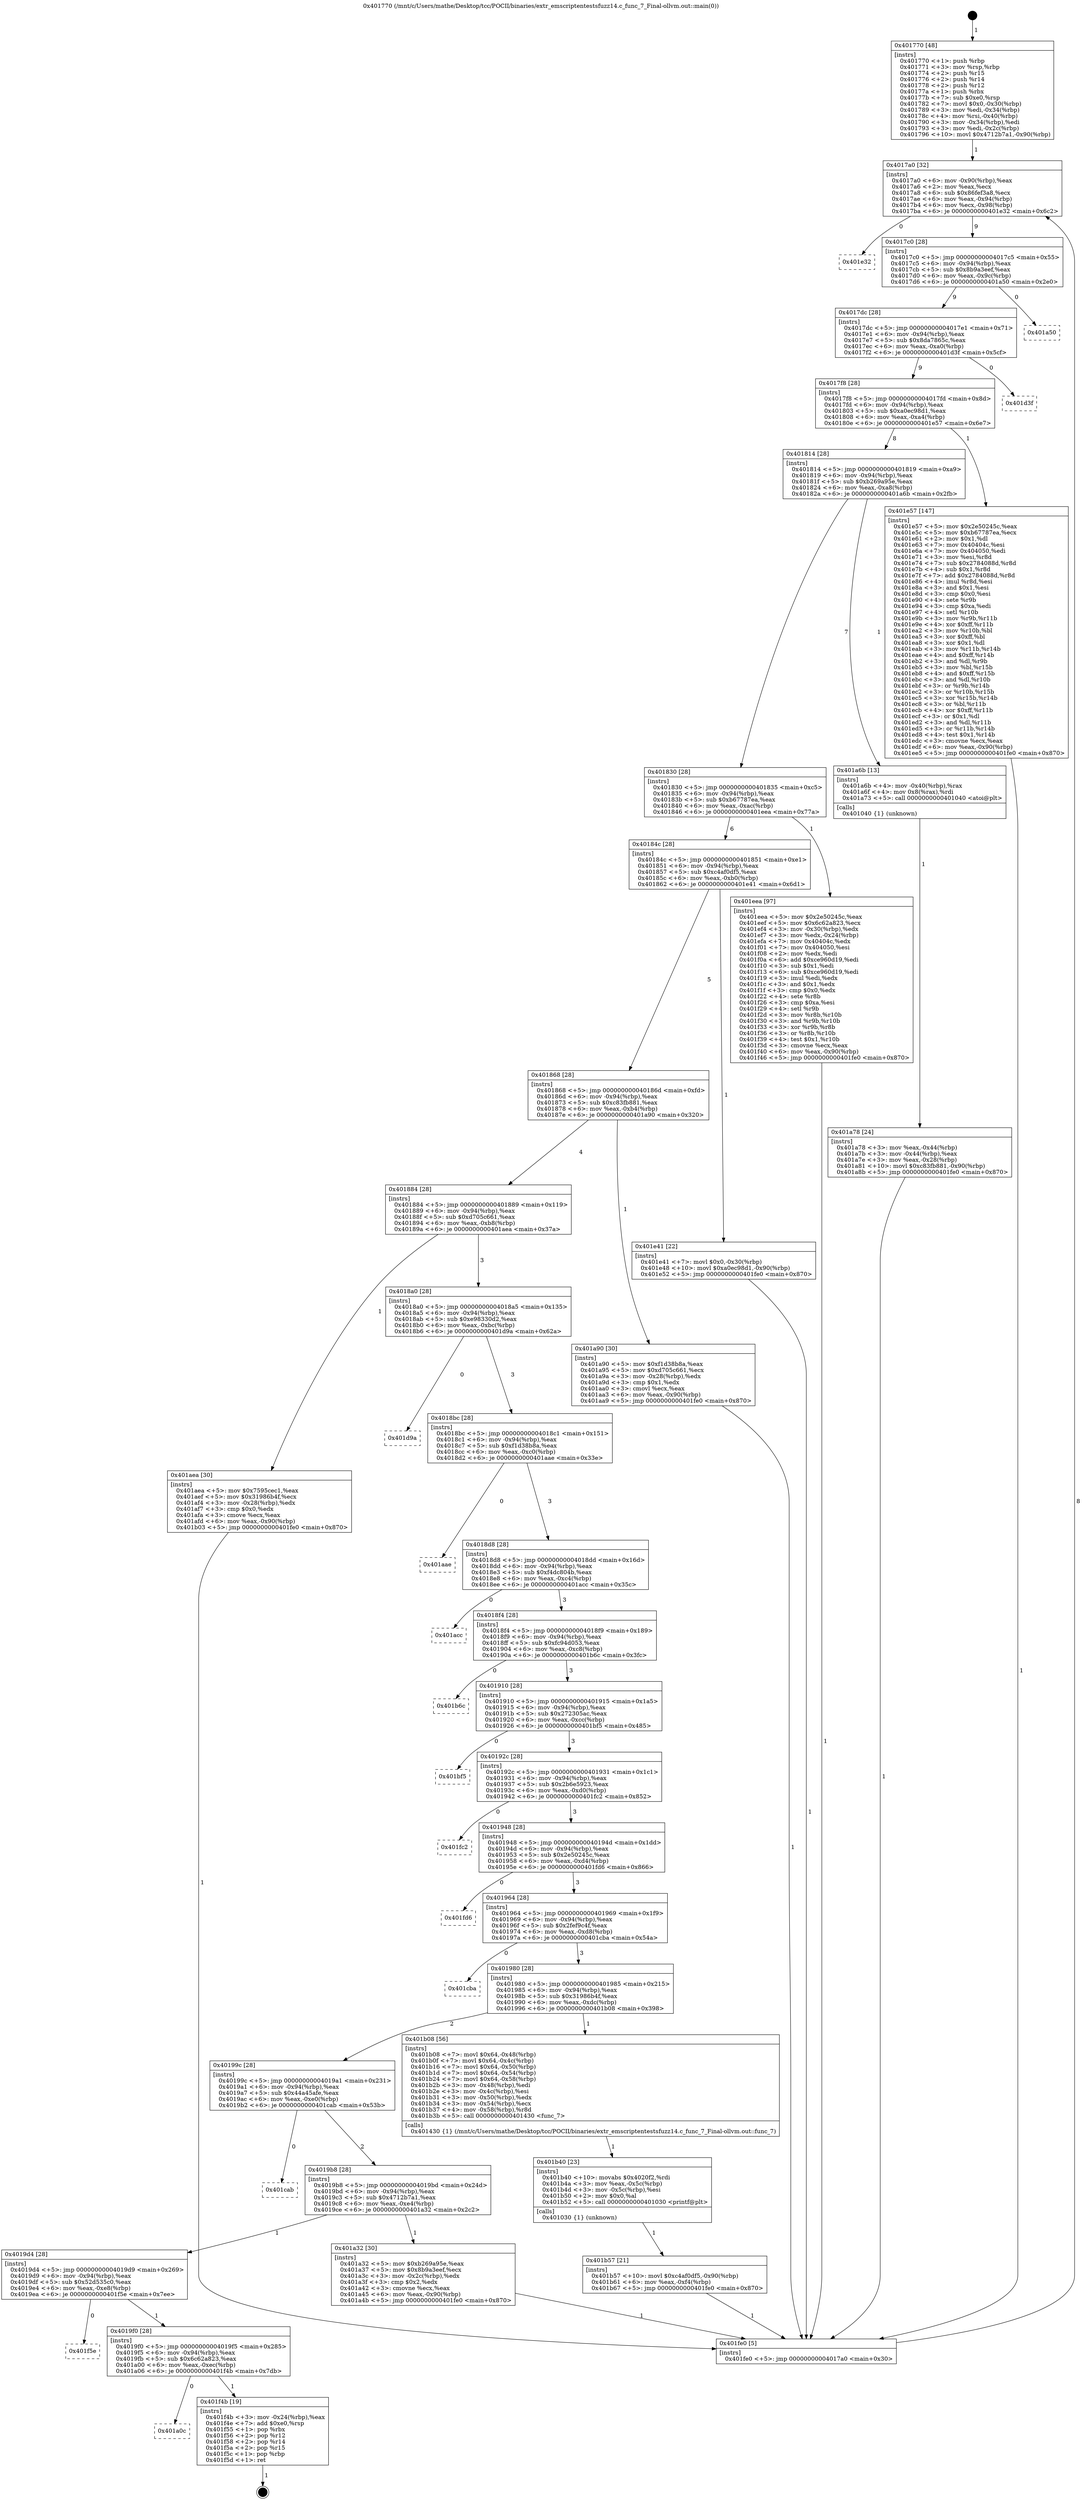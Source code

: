 digraph "0x401770" {
  label = "0x401770 (/mnt/c/Users/mathe/Desktop/tcc/POCII/binaries/extr_emscriptentestsfuzz14.c_func_7_Final-ollvm.out::main(0))"
  labelloc = "t"
  node[shape=record]

  Entry [label="",width=0.3,height=0.3,shape=circle,fillcolor=black,style=filled]
  "0x4017a0" [label="{
     0x4017a0 [32]\l
     | [instrs]\l
     &nbsp;&nbsp;0x4017a0 \<+6\>: mov -0x90(%rbp),%eax\l
     &nbsp;&nbsp;0x4017a6 \<+2\>: mov %eax,%ecx\l
     &nbsp;&nbsp;0x4017a8 \<+6\>: sub $0x86fef3a8,%ecx\l
     &nbsp;&nbsp;0x4017ae \<+6\>: mov %eax,-0x94(%rbp)\l
     &nbsp;&nbsp;0x4017b4 \<+6\>: mov %ecx,-0x98(%rbp)\l
     &nbsp;&nbsp;0x4017ba \<+6\>: je 0000000000401e32 \<main+0x6c2\>\l
  }"]
  "0x401e32" [label="{
     0x401e32\l
  }", style=dashed]
  "0x4017c0" [label="{
     0x4017c0 [28]\l
     | [instrs]\l
     &nbsp;&nbsp;0x4017c0 \<+5\>: jmp 00000000004017c5 \<main+0x55\>\l
     &nbsp;&nbsp;0x4017c5 \<+6\>: mov -0x94(%rbp),%eax\l
     &nbsp;&nbsp;0x4017cb \<+5\>: sub $0x8b9a3eef,%eax\l
     &nbsp;&nbsp;0x4017d0 \<+6\>: mov %eax,-0x9c(%rbp)\l
     &nbsp;&nbsp;0x4017d6 \<+6\>: je 0000000000401a50 \<main+0x2e0\>\l
  }"]
  Exit [label="",width=0.3,height=0.3,shape=circle,fillcolor=black,style=filled,peripheries=2]
  "0x401a50" [label="{
     0x401a50\l
  }", style=dashed]
  "0x4017dc" [label="{
     0x4017dc [28]\l
     | [instrs]\l
     &nbsp;&nbsp;0x4017dc \<+5\>: jmp 00000000004017e1 \<main+0x71\>\l
     &nbsp;&nbsp;0x4017e1 \<+6\>: mov -0x94(%rbp),%eax\l
     &nbsp;&nbsp;0x4017e7 \<+5\>: sub $0x8da7865c,%eax\l
     &nbsp;&nbsp;0x4017ec \<+6\>: mov %eax,-0xa0(%rbp)\l
     &nbsp;&nbsp;0x4017f2 \<+6\>: je 0000000000401d3f \<main+0x5cf\>\l
  }"]
  "0x401a0c" [label="{
     0x401a0c\l
  }", style=dashed]
  "0x401d3f" [label="{
     0x401d3f\l
  }", style=dashed]
  "0x4017f8" [label="{
     0x4017f8 [28]\l
     | [instrs]\l
     &nbsp;&nbsp;0x4017f8 \<+5\>: jmp 00000000004017fd \<main+0x8d\>\l
     &nbsp;&nbsp;0x4017fd \<+6\>: mov -0x94(%rbp),%eax\l
     &nbsp;&nbsp;0x401803 \<+5\>: sub $0xa0ec98d1,%eax\l
     &nbsp;&nbsp;0x401808 \<+6\>: mov %eax,-0xa4(%rbp)\l
     &nbsp;&nbsp;0x40180e \<+6\>: je 0000000000401e57 \<main+0x6e7\>\l
  }"]
  "0x401f4b" [label="{
     0x401f4b [19]\l
     | [instrs]\l
     &nbsp;&nbsp;0x401f4b \<+3\>: mov -0x24(%rbp),%eax\l
     &nbsp;&nbsp;0x401f4e \<+7\>: add $0xe0,%rsp\l
     &nbsp;&nbsp;0x401f55 \<+1\>: pop %rbx\l
     &nbsp;&nbsp;0x401f56 \<+2\>: pop %r12\l
     &nbsp;&nbsp;0x401f58 \<+2\>: pop %r14\l
     &nbsp;&nbsp;0x401f5a \<+2\>: pop %r15\l
     &nbsp;&nbsp;0x401f5c \<+1\>: pop %rbp\l
     &nbsp;&nbsp;0x401f5d \<+1\>: ret\l
  }"]
  "0x401e57" [label="{
     0x401e57 [147]\l
     | [instrs]\l
     &nbsp;&nbsp;0x401e57 \<+5\>: mov $0x2e50245c,%eax\l
     &nbsp;&nbsp;0x401e5c \<+5\>: mov $0xb67787ea,%ecx\l
     &nbsp;&nbsp;0x401e61 \<+2\>: mov $0x1,%dl\l
     &nbsp;&nbsp;0x401e63 \<+7\>: mov 0x40404c,%esi\l
     &nbsp;&nbsp;0x401e6a \<+7\>: mov 0x404050,%edi\l
     &nbsp;&nbsp;0x401e71 \<+3\>: mov %esi,%r8d\l
     &nbsp;&nbsp;0x401e74 \<+7\>: sub $0x2784088d,%r8d\l
     &nbsp;&nbsp;0x401e7b \<+4\>: sub $0x1,%r8d\l
     &nbsp;&nbsp;0x401e7f \<+7\>: add $0x2784088d,%r8d\l
     &nbsp;&nbsp;0x401e86 \<+4\>: imul %r8d,%esi\l
     &nbsp;&nbsp;0x401e8a \<+3\>: and $0x1,%esi\l
     &nbsp;&nbsp;0x401e8d \<+3\>: cmp $0x0,%esi\l
     &nbsp;&nbsp;0x401e90 \<+4\>: sete %r9b\l
     &nbsp;&nbsp;0x401e94 \<+3\>: cmp $0xa,%edi\l
     &nbsp;&nbsp;0x401e97 \<+4\>: setl %r10b\l
     &nbsp;&nbsp;0x401e9b \<+3\>: mov %r9b,%r11b\l
     &nbsp;&nbsp;0x401e9e \<+4\>: xor $0xff,%r11b\l
     &nbsp;&nbsp;0x401ea2 \<+3\>: mov %r10b,%bl\l
     &nbsp;&nbsp;0x401ea5 \<+3\>: xor $0xff,%bl\l
     &nbsp;&nbsp;0x401ea8 \<+3\>: xor $0x1,%dl\l
     &nbsp;&nbsp;0x401eab \<+3\>: mov %r11b,%r14b\l
     &nbsp;&nbsp;0x401eae \<+4\>: and $0xff,%r14b\l
     &nbsp;&nbsp;0x401eb2 \<+3\>: and %dl,%r9b\l
     &nbsp;&nbsp;0x401eb5 \<+3\>: mov %bl,%r15b\l
     &nbsp;&nbsp;0x401eb8 \<+4\>: and $0xff,%r15b\l
     &nbsp;&nbsp;0x401ebc \<+3\>: and %dl,%r10b\l
     &nbsp;&nbsp;0x401ebf \<+3\>: or %r9b,%r14b\l
     &nbsp;&nbsp;0x401ec2 \<+3\>: or %r10b,%r15b\l
     &nbsp;&nbsp;0x401ec5 \<+3\>: xor %r15b,%r14b\l
     &nbsp;&nbsp;0x401ec8 \<+3\>: or %bl,%r11b\l
     &nbsp;&nbsp;0x401ecb \<+4\>: xor $0xff,%r11b\l
     &nbsp;&nbsp;0x401ecf \<+3\>: or $0x1,%dl\l
     &nbsp;&nbsp;0x401ed2 \<+3\>: and %dl,%r11b\l
     &nbsp;&nbsp;0x401ed5 \<+3\>: or %r11b,%r14b\l
     &nbsp;&nbsp;0x401ed8 \<+4\>: test $0x1,%r14b\l
     &nbsp;&nbsp;0x401edc \<+3\>: cmovne %ecx,%eax\l
     &nbsp;&nbsp;0x401edf \<+6\>: mov %eax,-0x90(%rbp)\l
     &nbsp;&nbsp;0x401ee5 \<+5\>: jmp 0000000000401fe0 \<main+0x870\>\l
  }"]
  "0x401814" [label="{
     0x401814 [28]\l
     | [instrs]\l
     &nbsp;&nbsp;0x401814 \<+5\>: jmp 0000000000401819 \<main+0xa9\>\l
     &nbsp;&nbsp;0x401819 \<+6\>: mov -0x94(%rbp),%eax\l
     &nbsp;&nbsp;0x40181f \<+5\>: sub $0xb269a95e,%eax\l
     &nbsp;&nbsp;0x401824 \<+6\>: mov %eax,-0xa8(%rbp)\l
     &nbsp;&nbsp;0x40182a \<+6\>: je 0000000000401a6b \<main+0x2fb\>\l
  }"]
  "0x4019f0" [label="{
     0x4019f0 [28]\l
     | [instrs]\l
     &nbsp;&nbsp;0x4019f0 \<+5\>: jmp 00000000004019f5 \<main+0x285\>\l
     &nbsp;&nbsp;0x4019f5 \<+6\>: mov -0x94(%rbp),%eax\l
     &nbsp;&nbsp;0x4019fb \<+5\>: sub $0x6c62a823,%eax\l
     &nbsp;&nbsp;0x401a00 \<+6\>: mov %eax,-0xec(%rbp)\l
     &nbsp;&nbsp;0x401a06 \<+6\>: je 0000000000401f4b \<main+0x7db\>\l
  }"]
  "0x401a6b" [label="{
     0x401a6b [13]\l
     | [instrs]\l
     &nbsp;&nbsp;0x401a6b \<+4\>: mov -0x40(%rbp),%rax\l
     &nbsp;&nbsp;0x401a6f \<+4\>: mov 0x8(%rax),%rdi\l
     &nbsp;&nbsp;0x401a73 \<+5\>: call 0000000000401040 \<atoi@plt\>\l
     | [calls]\l
     &nbsp;&nbsp;0x401040 \{1\} (unknown)\l
  }"]
  "0x401830" [label="{
     0x401830 [28]\l
     | [instrs]\l
     &nbsp;&nbsp;0x401830 \<+5\>: jmp 0000000000401835 \<main+0xc5\>\l
     &nbsp;&nbsp;0x401835 \<+6\>: mov -0x94(%rbp),%eax\l
     &nbsp;&nbsp;0x40183b \<+5\>: sub $0xb67787ea,%eax\l
     &nbsp;&nbsp;0x401840 \<+6\>: mov %eax,-0xac(%rbp)\l
     &nbsp;&nbsp;0x401846 \<+6\>: je 0000000000401eea \<main+0x77a\>\l
  }"]
  "0x401f5e" [label="{
     0x401f5e\l
  }", style=dashed]
  "0x401eea" [label="{
     0x401eea [97]\l
     | [instrs]\l
     &nbsp;&nbsp;0x401eea \<+5\>: mov $0x2e50245c,%eax\l
     &nbsp;&nbsp;0x401eef \<+5\>: mov $0x6c62a823,%ecx\l
     &nbsp;&nbsp;0x401ef4 \<+3\>: mov -0x30(%rbp),%edx\l
     &nbsp;&nbsp;0x401ef7 \<+3\>: mov %edx,-0x24(%rbp)\l
     &nbsp;&nbsp;0x401efa \<+7\>: mov 0x40404c,%edx\l
     &nbsp;&nbsp;0x401f01 \<+7\>: mov 0x404050,%esi\l
     &nbsp;&nbsp;0x401f08 \<+2\>: mov %edx,%edi\l
     &nbsp;&nbsp;0x401f0a \<+6\>: add $0xce960d19,%edi\l
     &nbsp;&nbsp;0x401f10 \<+3\>: sub $0x1,%edi\l
     &nbsp;&nbsp;0x401f13 \<+6\>: sub $0xce960d19,%edi\l
     &nbsp;&nbsp;0x401f19 \<+3\>: imul %edi,%edx\l
     &nbsp;&nbsp;0x401f1c \<+3\>: and $0x1,%edx\l
     &nbsp;&nbsp;0x401f1f \<+3\>: cmp $0x0,%edx\l
     &nbsp;&nbsp;0x401f22 \<+4\>: sete %r8b\l
     &nbsp;&nbsp;0x401f26 \<+3\>: cmp $0xa,%esi\l
     &nbsp;&nbsp;0x401f29 \<+4\>: setl %r9b\l
     &nbsp;&nbsp;0x401f2d \<+3\>: mov %r8b,%r10b\l
     &nbsp;&nbsp;0x401f30 \<+3\>: and %r9b,%r10b\l
     &nbsp;&nbsp;0x401f33 \<+3\>: xor %r9b,%r8b\l
     &nbsp;&nbsp;0x401f36 \<+3\>: or %r8b,%r10b\l
     &nbsp;&nbsp;0x401f39 \<+4\>: test $0x1,%r10b\l
     &nbsp;&nbsp;0x401f3d \<+3\>: cmovne %ecx,%eax\l
     &nbsp;&nbsp;0x401f40 \<+6\>: mov %eax,-0x90(%rbp)\l
     &nbsp;&nbsp;0x401f46 \<+5\>: jmp 0000000000401fe0 \<main+0x870\>\l
  }"]
  "0x40184c" [label="{
     0x40184c [28]\l
     | [instrs]\l
     &nbsp;&nbsp;0x40184c \<+5\>: jmp 0000000000401851 \<main+0xe1\>\l
     &nbsp;&nbsp;0x401851 \<+6\>: mov -0x94(%rbp),%eax\l
     &nbsp;&nbsp;0x401857 \<+5\>: sub $0xc4af0df5,%eax\l
     &nbsp;&nbsp;0x40185c \<+6\>: mov %eax,-0xb0(%rbp)\l
     &nbsp;&nbsp;0x401862 \<+6\>: je 0000000000401e41 \<main+0x6d1\>\l
  }"]
  "0x401b57" [label="{
     0x401b57 [21]\l
     | [instrs]\l
     &nbsp;&nbsp;0x401b57 \<+10\>: movl $0xc4af0df5,-0x90(%rbp)\l
     &nbsp;&nbsp;0x401b61 \<+6\>: mov %eax,-0xf4(%rbp)\l
     &nbsp;&nbsp;0x401b67 \<+5\>: jmp 0000000000401fe0 \<main+0x870\>\l
  }"]
  "0x401e41" [label="{
     0x401e41 [22]\l
     | [instrs]\l
     &nbsp;&nbsp;0x401e41 \<+7\>: movl $0x0,-0x30(%rbp)\l
     &nbsp;&nbsp;0x401e48 \<+10\>: movl $0xa0ec98d1,-0x90(%rbp)\l
     &nbsp;&nbsp;0x401e52 \<+5\>: jmp 0000000000401fe0 \<main+0x870\>\l
  }"]
  "0x401868" [label="{
     0x401868 [28]\l
     | [instrs]\l
     &nbsp;&nbsp;0x401868 \<+5\>: jmp 000000000040186d \<main+0xfd\>\l
     &nbsp;&nbsp;0x40186d \<+6\>: mov -0x94(%rbp),%eax\l
     &nbsp;&nbsp;0x401873 \<+5\>: sub $0xc83fb881,%eax\l
     &nbsp;&nbsp;0x401878 \<+6\>: mov %eax,-0xb4(%rbp)\l
     &nbsp;&nbsp;0x40187e \<+6\>: je 0000000000401a90 \<main+0x320\>\l
  }"]
  "0x401b40" [label="{
     0x401b40 [23]\l
     | [instrs]\l
     &nbsp;&nbsp;0x401b40 \<+10\>: movabs $0x4020f2,%rdi\l
     &nbsp;&nbsp;0x401b4a \<+3\>: mov %eax,-0x5c(%rbp)\l
     &nbsp;&nbsp;0x401b4d \<+3\>: mov -0x5c(%rbp),%esi\l
     &nbsp;&nbsp;0x401b50 \<+2\>: mov $0x0,%al\l
     &nbsp;&nbsp;0x401b52 \<+5\>: call 0000000000401030 \<printf@plt\>\l
     | [calls]\l
     &nbsp;&nbsp;0x401030 \{1\} (unknown)\l
  }"]
  "0x401a90" [label="{
     0x401a90 [30]\l
     | [instrs]\l
     &nbsp;&nbsp;0x401a90 \<+5\>: mov $0xf1d38b8a,%eax\l
     &nbsp;&nbsp;0x401a95 \<+5\>: mov $0xd705c661,%ecx\l
     &nbsp;&nbsp;0x401a9a \<+3\>: mov -0x28(%rbp),%edx\l
     &nbsp;&nbsp;0x401a9d \<+3\>: cmp $0x1,%edx\l
     &nbsp;&nbsp;0x401aa0 \<+3\>: cmovl %ecx,%eax\l
     &nbsp;&nbsp;0x401aa3 \<+6\>: mov %eax,-0x90(%rbp)\l
     &nbsp;&nbsp;0x401aa9 \<+5\>: jmp 0000000000401fe0 \<main+0x870\>\l
  }"]
  "0x401884" [label="{
     0x401884 [28]\l
     | [instrs]\l
     &nbsp;&nbsp;0x401884 \<+5\>: jmp 0000000000401889 \<main+0x119\>\l
     &nbsp;&nbsp;0x401889 \<+6\>: mov -0x94(%rbp),%eax\l
     &nbsp;&nbsp;0x40188f \<+5\>: sub $0xd705c661,%eax\l
     &nbsp;&nbsp;0x401894 \<+6\>: mov %eax,-0xb8(%rbp)\l
     &nbsp;&nbsp;0x40189a \<+6\>: je 0000000000401aea \<main+0x37a\>\l
  }"]
  "0x401a78" [label="{
     0x401a78 [24]\l
     | [instrs]\l
     &nbsp;&nbsp;0x401a78 \<+3\>: mov %eax,-0x44(%rbp)\l
     &nbsp;&nbsp;0x401a7b \<+3\>: mov -0x44(%rbp),%eax\l
     &nbsp;&nbsp;0x401a7e \<+3\>: mov %eax,-0x28(%rbp)\l
     &nbsp;&nbsp;0x401a81 \<+10\>: movl $0xc83fb881,-0x90(%rbp)\l
     &nbsp;&nbsp;0x401a8b \<+5\>: jmp 0000000000401fe0 \<main+0x870\>\l
  }"]
  "0x401aea" [label="{
     0x401aea [30]\l
     | [instrs]\l
     &nbsp;&nbsp;0x401aea \<+5\>: mov $0x7595cec1,%eax\l
     &nbsp;&nbsp;0x401aef \<+5\>: mov $0x31986b4f,%ecx\l
     &nbsp;&nbsp;0x401af4 \<+3\>: mov -0x28(%rbp),%edx\l
     &nbsp;&nbsp;0x401af7 \<+3\>: cmp $0x0,%edx\l
     &nbsp;&nbsp;0x401afa \<+3\>: cmove %ecx,%eax\l
     &nbsp;&nbsp;0x401afd \<+6\>: mov %eax,-0x90(%rbp)\l
     &nbsp;&nbsp;0x401b03 \<+5\>: jmp 0000000000401fe0 \<main+0x870\>\l
  }"]
  "0x4018a0" [label="{
     0x4018a0 [28]\l
     | [instrs]\l
     &nbsp;&nbsp;0x4018a0 \<+5\>: jmp 00000000004018a5 \<main+0x135\>\l
     &nbsp;&nbsp;0x4018a5 \<+6\>: mov -0x94(%rbp),%eax\l
     &nbsp;&nbsp;0x4018ab \<+5\>: sub $0xe98330d2,%eax\l
     &nbsp;&nbsp;0x4018b0 \<+6\>: mov %eax,-0xbc(%rbp)\l
     &nbsp;&nbsp;0x4018b6 \<+6\>: je 0000000000401d9a \<main+0x62a\>\l
  }"]
  "0x401770" [label="{
     0x401770 [48]\l
     | [instrs]\l
     &nbsp;&nbsp;0x401770 \<+1\>: push %rbp\l
     &nbsp;&nbsp;0x401771 \<+3\>: mov %rsp,%rbp\l
     &nbsp;&nbsp;0x401774 \<+2\>: push %r15\l
     &nbsp;&nbsp;0x401776 \<+2\>: push %r14\l
     &nbsp;&nbsp;0x401778 \<+2\>: push %r12\l
     &nbsp;&nbsp;0x40177a \<+1\>: push %rbx\l
     &nbsp;&nbsp;0x40177b \<+7\>: sub $0xe0,%rsp\l
     &nbsp;&nbsp;0x401782 \<+7\>: movl $0x0,-0x30(%rbp)\l
     &nbsp;&nbsp;0x401789 \<+3\>: mov %edi,-0x34(%rbp)\l
     &nbsp;&nbsp;0x40178c \<+4\>: mov %rsi,-0x40(%rbp)\l
     &nbsp;&nbsp;0x401790 \<+3\>: mov -0x34(%rbp),%edi\l
     &nbsp;&nbsp;0x401793 \<+3\>: mov %edi,-0x2c(%rbp)\l
     &nbsp;&nbsp;0x401796 \<+10\>: movl $0x4712b7a1,-0x90(%rbp)\l
  }"]
  "0x401d9a" [label="{
     0x401d9a\l
  }", style=dashed]
  "0x4018bc" [label="{
     0x4018bc [28]\l
     | [instrs]\l
     &nbsp;&nbsp;0x4018bc \<+5\>: jmp 00000000004018c1 \<main+0x151\>\l
     &nbsp;&nbsp;0x4018c1 \<+6\>: mov -0x94(%rbp),%eax\l
     &nbsp;&nbsp;0x4018c7 \<+5\>: sub $0xf1d38b8a,%eax\l
     &nbsp;&nbsp;0x4018cc \<+6\>: mov %eax,-0xc0(%rbp)\l
     &nbsp;&nbsp;0x4018d2 \<+6\>: je 0000000000401aae \<main+0x33e\>\l
  }"]
  "0x401fe0" [label="{
     0x401fe0 [5]\l
     | [instrs]\l
     &nbsp;&nbsp;0x401fe0 \<+5\>: jmp 00000000004017a0 \<main+0x30\>\l
  }"]
  "0x401aae" [label="{
     0x401aae\l
  }", style=dashed]
  "0x4018d8" [label="{
     0x4018d8 [28]\l
     | [instrs]\l
     &nbsp;&nbsp;0x4018d8 \<+5\>: jmp 00000000004018dd \<main+0x16d\>\l
     &nbsp;&nbsp;0x4018dd \<+6\>: mov -0x94(%rbp),%eax\l
     &nbsp;&nbsp;0x4018e3 \<+5\>: sub $0xf4dc804b,%eax\l
     &nbsp;&nbsp;0x4018e8 \<+6\>: mov %eax,-0xc4(%rbp)\l
     &nbsp;&nbsp;0x4018ee \<+6\>: je 0000000000401acc \<main+0x35c\>\l
  }"]
  "0x4019d4" [label="{
     0x4019d4 [28]\l
     | [instrs]\l
     &nbsp;&nbsp;0x4019d4 \<+5\>: jmp 00000000004019d9 \<main+0x269\>\l
     &nbsp;&nbsp;0x4019d9 \<+6\>: mov -0x94(%rbp),%eax\l
     &nbsp;&nbsp;0x4019df \<+5\>: sub $0x52d535c0,%eax\l
     &nbsp;&nbsp;0x4019e4 \<+6\>: mov %eax,-0xe8(%rbp)\l
     &nbsp;&nbsp;0x4019ea \<+6\>: je 0000000000401f5e \<main+0x7ee\>\l
  }"]
  "0x401acc" [label="{
     0x401acc\l
  }", style=dashed]
  "0x4018f4" [label="{
     0x4018f4 [28]\l
     | [instrs]\l
     &nbsp;&nbsp;0x4018f4 \<+5\>: jmp 00000000004018f9 \<main+0x189\>\l
     &nbsp;&nbsp;0x4018f9 \<+6\>: mov -0x94(%rbp),%eax\l
     &nbsp;&nbsp;0x4018ff \<+5\>: sub $0xfc94d053,%eax\l
     &nbsp;&nbsp;0x401904 \<+6\>: mov %eax,-0xc8(%rbp)\l
     &nbsp;&nbsp;0x40190a \<+6\>: je 0000000000401b6c \<main+0x3fc\>\l
  }"]
  "0x401a32" [label="{
     0x401a32 [30]\l
     | [instrs]\l
     &nbsp;&nbsp;0x401a32 \<+5\>: mov $0xb269a95e,%eax\l
     &nbsp;&nbsp;0x401a37 \<+5\>: mov $0x8b9a3eef,%ecx\l
     &nbsp;&nbsp;0x401a3c \<+3\>: mov -0x2c(%rbp),%edx\l
     &nbsp;&nbsp;0x401a3f \<+3\>: cmp $0x2,%edx\l
     &nbsp;&nbsp;0x401a42 \<+3\>: cmovne %ecx,%eax\l
     &nbsp;&nbsp;0x401a45 \<+6\>: mov %eax,-0x90(%rbp)\l
     &nbsp;&nbsp;0x401a4b \<+5\>: jmp 0000000000401fe0 \<main+0x870\>\l
  }"]
  "0x401b6c" [label="{
     0x401b6c\l
  }", style=dashed]
  "0x401910" [label="{
     0x401910 [28]\l
     | [instrs]\l
     &nbsp;&nbsp;0x401910 \<+5\>: jmp 0000000000401915 \<main+0x1a5\>\l
     &nbsp;&nbsp;0x401915 \<+6\>: mov -0x94(%rbp),%eax\l
     &nbsp;&nbsp;0x40191b \<+5\>: sub $0x272305ac,%eax\l
     &nbsp;&nbsp;0x401920 \<+6\>: mov %eax,-0xcc(%rbp)\l
     &nbsp;&nbsp;0x401926 \<+6\>: je 0000000000401bf5 \<main+0x485\>\l
  }"]
  "0x4019b8" [label="{
     0x4019b8 [28]\l
     | [instrs]\l
     &nbsp;&nbsp;0x4019b8 \<+5\>: jmp 00000000004019bd \<main+0x24d\>\l
     &nbsp;&nbsp;0x4019bd \<+6\>: mov -0x94(%rbp),%eax\l
     &nbsp;&nbsp;0x4019c3 \<+5\>: sub $0x4712b7a1,%eax\l
     &nbsp;&nbsp;0x4019c8 \<+6\>: mov %eax,-0xe4(%rbp)\l
     &nbsp;&nbsp;0x4019ce \<+6\>: je 0000000000401a32 \<main+0x2c2\>\l
  }"]
  "0x401bf5" [label="{
     0x401bf5\l
  }", style=dashed]
  "0x40192c" [label="{
     0x40192c [28]\l
     | [instrs]\l
     &nbsp;&nbsp;0x40192c \<+5\>: jmp 0000000000401931 \<main+0x1c1\>\l
     &nbsp;&nbsp;0x401931 \<+6\>: mov -0x94(%rbp),%eax\l
     &nbsp;&nbsp;0x401937 \<+5\>: sub $0x2b6e5923,%eax\l
     &nbsp;&nbsp;0x40193c \<+6\>: mov %eax,-0xd0(%rbp)\l
     &nbsp;&nbsp;0x401942 \<+6\>: je 0000000000401fc2 \<main+0x852\>\l
  }"]
  "0x401cab" [label="{
     0x401cab\l
  }", style=dashed]
  "0x401fc2" [label="{
     0x401fc2\l
  }", style=dashed]
  "0x401948" [label="{
     0x401948 [28]\l
     | [instrs]\l
     &nbsp;&nbsp;0x401948 \<+5\>: jmp 000000000040194d \<main+0x1dd\>\l
     &nbsp;&nbsp;0x40194d \<+6\>: mov -0x94(%rbp),%eax\l
     &nbsp;&nbsp;0x401953 \<+5\>: sub $0x2e50245c,%eax\l
     &nbsp;&nbsp;0x401958 \<+6\>: mov %eax,-0xd4(%rbp)\l
     &nbsp;&nbsp;0x40195e \<+6\>: je 0000000000401fd6 \<main+0x866\>\l
  }"]
  "0x40199c" [label="{
     0x40199c [28]\l
     | [instrs]\l
     &nbsp;&nbsp;0x40199c \<+5\>: jmp 00000000004019a1 \<main+0x231\>\l
     &nbsp;&nbsp;0x4019a1 \<+6\>: mov -0x94(%rbp),%eax\l
     &nbsp;&nbsp;0x4019a7 \<+5\>: sub $0x44a45afe,%eax\l
     &nbsp;&nbsp;0x4019ac \<+6\>: mov %eax,-0xe0(%rbp)\l
     &nbsp;&nbsp;0x4019b2 \<+6\>: je 0000000000401cab \<main+0x53b\>\l
  }"]
  "0x401fd6" [label="{
     0x401fd6\l
  }", style=dashed]
  "0x401964" [label="{
     0x401964 [28]\l
     | [instrs]\l
     &nbsp;&nbsp;0x401964 \<+5\>: jmp 0000000000401969 \<main+0x1f9\>\l
     &nbsp;&nbsp;0x401969 \<+6\>: mov -0x94(%rbp),%eax\l
     &nbsp;&nbsp;0x40196f \<+5\>: sub $0x2fef9c4f,%eax\l
     &nbsp;&nbsp;0x401974 \<+6\>: mov %eax,-0xd8(%rbp)\l
     &nbsp;&nbsp;0x40197a \<+6\>: je 0000000000401cba \<main+0x54a\>\l
  }"]
  "0x401b08" [label="{
     0x401b08 [56]\l
     | [instrs]\l
     &nbsp;&nbsp;0x401b08 \<+7\>: movl $0x64,-0x48(%rbp)\l
     &nbsp;&nbsp;0x401b0f \<+7\>: movl $0x64,-0x4c(%rbp)\l
     &nbsp;&nbsp;0x401b16 \<+7\>: movl $0x64,-0x50(%rbp)\l
     &nbsp;&nbsp;0x401b1d \<+7\>: movl $0x64,-0x54(%rbp)\l
     &nbsp;&nbsp;0x401b24 \<+7\>: movl $0x64,-0x58(%rbp)\l
     &nbsp;&nbsp;0x401b2b \<+3\>: mov -0x48(%rbp),%edi\l
     &nbsp;&nbsp;0x401b2e \<+3\>: mov -0x4c(%rbp),%esi\l
     &nbsp;&nbsp;0x401b31 \<+3\>: mov -0x50(%rbp),%edx\l
     &nbsp;&nbsp;0x401b34 \<+3\>: mov -0x54(%rbp),%ecx\l
     &nbsp;&nbsp;0x401b37 \<+4\>: mov -0x58(%rbp),%r8d\l
     &nbsp;&nbsp;0x401b3b \<+5\>: call 0000000000401430 \<func_7\>\l
     | [calls]\l
     &nbsp;&nbsp;0x401430 \{1\} (/mnt/c/Users/mathe/Desktop/tcc/POCII/binaries/extr_emscriptentestsfuzz14.c_func_7_Final-ollvm.out::func_7)\l
  }"]
  "0x401cba" [label="{
     0x401cba\l
  }", style=dashed]
  "0x401980" [label="{
     0x401980 [28]\l
     | [instrs]\l
     &nbsp;&nbsp;0x401980 \<+5\>: jmp 0000000000401985 \<main+0x215\>\l
     &nbsp;&nbsp;0x401985 \<+6\>: mov -0x94(%rbp),%eax\l
     &nbsp;&nbsp;0x40198b \<+5\>: sub $0x31986b4f,%eax\l
     &nbsp;&nbsp;0x401990 \<+6\>: mov %eax,-0xdc(%rbp)\l
     &nbsp;&nbsp;0x401996 \<+6\>: je 0000000000401b08 \<main+0x398\>\l
  }"]
  Entry -> "0x401770" [label=" 1"]
  "0x4017a0" -> "0x401e32" [label=" 0"]
  "0x4017a0" -> "0x4017c0" [label=" 9"]
  "0x401f4b" -> Exit [label=" 1"]
  "0x4017c0" -> "0x401a50" [label=" 0"]
  "0x4017c0" -> "0x4017dc" [label=" 9"]
  "0x4019f0" -> "0x401a0c" [label=" 0"]
  "0x4017dc" -> "0x401d3f" [label=" 0"]
  "0x4017dc" -> "0x4017f8" [label=" 9"]
  "0x4019f0" -> "0x401f4b" [label=" 1"]
  "0x4017f8" -> "0x401e57" [label=" 1"]
  "0x4017f8" -> "0x401814" [label=" 8"]
  "0x4019d4" -> "0x4019f0" [label=" 1"]
  "0x401814" -> "0x401a6b" [label=" 1"]
  "0x401814" -> "0x401830" [label=" 7"]
  "0x4019d4" -> "0x401f5e" [label=" 0"]
  "0x401830" -> "0x401eea" [label=" 1"]
  "0x401830" -> "0x40184c" [label=" 6"]
  "0x401eea" -> "0x401fe0" [label=" 1"]
  "0x40184c" -> "0x401e41" [label=" 1"]
  "0x40184c" -> "0x401868" [label=" 5"]
  "0x401e57" -> "0x401fe0" [label=" 1"]
  "0x401868" -> "0x401a90" [label=" 1"]
  "0x401868" -> "0x401884" [label=" 4"]
  "0x401e41" -> "0x401fe0" [label=" 1"]
  "0x401884" -> "0x401aea" [label=" 1"]
  "0x401884" -> "0x4018a0" [label=" 3"]
  "0x401b57" -> "0x401fe0" [label=" 1"]
  "0x4018a0" -> "0x401d9a" [label=" 0"]
  "0x4018a0" -> "0x4018bc" [label=" 3"]
  "0x401b40" -> "0x401b57" [label=" 1"]
  "0x4018bc" -> "0x401aae" [label=" 0"]
  "0x4018bc" -> "0x4018d8" [label=" 3"]
  "0x401b08" -> "0x401b40" [label=" 1"]
  "0x4018d8" -> "0x401acc" [label=" 0"]
  "0x4018d8" -> "0x4018f4" [label=" 3"]
  "0x401aea" -> "0x401fe0" [label=" 1"]
  "0x4018f4" -> "0x401b6c" [label=" 0"]
  "0x4018f4" -> "0x401910" [label=" 3"]
  "0x401a90" -> "0x401fe0" [label=" 1"]
  "0x401910" -> "0x401bf5" [label=" 0"]
  "0x401910" -> "0x40192c" [label=" 3"]
  "0x401a6b" -> "0x401a78" [label=" 1"]
  "0x40192c" -> "0x401fc2" [label=" 0"]
  "0x40192c" -> "0x401948" [label=" 3"]
  "0x401fe0" -> "0x4017a0" [label=" 8"]
  "0x401948" -> "0x401fd6" [label=" 0"]
  "0x401948" -> "0x401964" [label=" 3"]
  "0x401a32" -> "0x401fe0" [label=" 1"]
  "0x401964" -> "0x401cba" [label=" 0"]
  "0x401964" -> "0x401980" [label=" 3"]
  "0x4019b8" -> "0x4019d4" [label=" 1"]
  "0x401980" -> "0x401b08" [label=" 1"]
  "0x401980" -> "0x40199c" [label=" 2"]
  "0x401770" -> "0x4017a0" [label=" 1"]
  "0x40199c" -> "0x401cab" [label=" 0"]
  "0x40199c" -> "0x4019b8" [label=" 2"]
  "0x401a78" -> "0x401fe0" [label=" 1"]
  "0x4019b8" -> "0x401a32" [label=" 1"]
}
